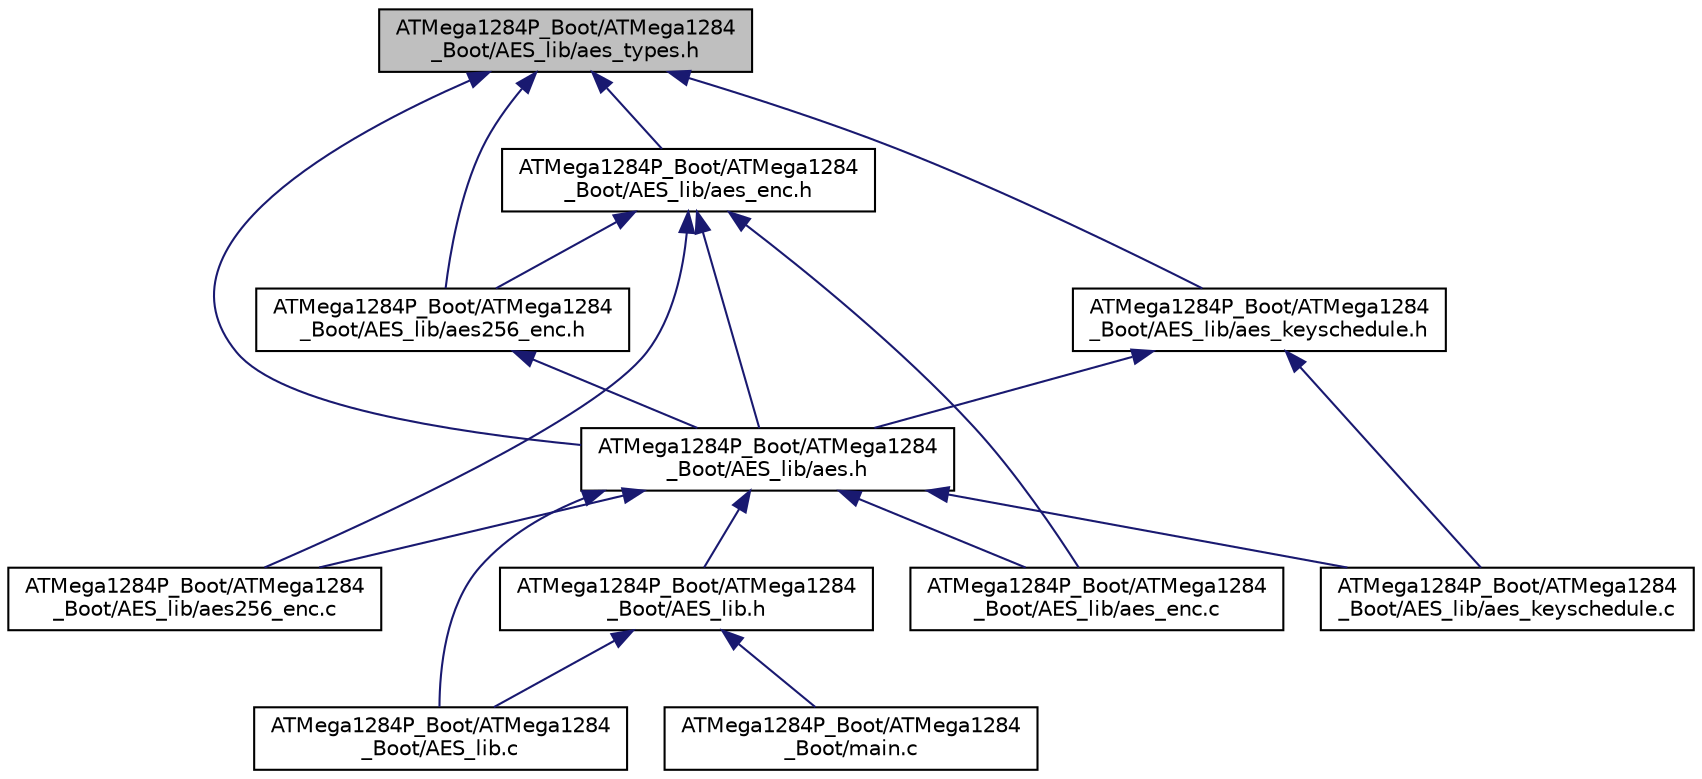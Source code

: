 digraph "ATMega1284P_Boot/ATMega1284_Boot/AES_lib/aes_types.h"
{
  edge [fontname="Helvetica",fontsize="10",labelfontname="Helvetica",labelfontsize="10"];
  node [fontname="Helvetica",fontsize="10",shape=record];
  Node2 [label="ATMega1284P_Boot/ATMega1284\l_Boot/AES_lib/aes_types.h",height=0.2,width=0.4,color="black", fillcolor="grey75", style="filled", fontcolor="black"];
  Node2 -> Node3 [dir="back",color="midnightblue",fontsize="10",style="solid",fontname="Helvetica"];
  Node3 [label="ATMega1284P_Boot/ATMega1284\l_Boot/AES_lib/aes.h",height=0.2,width=0.4,color="black", fillcolor="white", style="filled",URL="$_a_t_mega1284_p___boot_2_a_t_mega1284___boot_2_a_e_s__lib_2aes_8h.html"];
  Node3 -> Node4 [dir="back",color="midnightblue",fontsize="10",style="solid",fontname="Helvetica"];
  Node4 [label="ATMega1284P_Boot/ATMega1284\l_Boot/AES_lib/aes256_enc.c",height=0.2,width=0.4,color="black", fillcolor="white", style="filled",URL="$_a_t_mega1284_p___boot_2_a_t_mega1284___boot_2_a_e_s__lib_2aes256__enc_8c.html"];
  Node3 -> Node5 [dir="back",color="midnightblue",fontsize="10",style="solid",fontname="Helvetica"];
  Node5 [label="ATMega1284P_Boot/ATMega1284\l_Boot/AES_lib/aes_enc.c",height=0.2,width=0.4,color="black", fillcolor="white", style="filled",URL="$_a_t_mega1284_p___boot_2_a_t_mega1284___boot_2_a_e_s__lib_2aes__enc_8c.html"];
  Node3 -> Node6 [dir="back",color="midnightblue",fontsize="10",style="solid",fontname="Helvetica"];
  Node6 [label="ATMega1284P_Boot/ATMega1284\l_Boot/AES_lib/aes_keyschedule.c",height=0.2,width=0.4,color="black", fillcolor="white", style="filled",URL="$_a_t_mega1284_p___boot_2_a_t_mega1284___boot_2_a_e_s__lib_2aes__keyschedule_8c.html"];
  Node3 -> Node7 [dir="back",color="midnightblue",fontsize="10",style="solid",fontname="Helvetica"];
  Node7 [label="ATMega1284P_Boot/ATMega1284\l_Boot/AES_lib.h",height=0.2,width=0.4,color="black", fillcolor="white", style="filled",URL="$_a_t_mega1284_p___boot_2_a_t_mega1284___boot_2_a_e_s__lib_8h.html"];
  Node7 -> Node8 [dir="back",color="midnightblue",fontsize="10",style="solid",fontname="Helvetica"];
  Node8 [label="ATMega1284P_Boot/ATMega1284\l_Boot/AES_lib.c",height=0.2,width=0.4,color="black", fillcolor="white", style="filled",URL="$_a_t_mega1284_p___boot_2_a_t_mega1284___boot_2_a_e_s__lib_8c.html"];
  Node7 -> Node9 [dir="back",color="midnightblue",fontsize="10",style="solid",fontname="Helvetica"];
  Node9 [label="ATMega1284P_Boot/ATMega1284\l_Boot/main.c",height=0.2,width=0.4,color="black", fillcolor="white", style="filled",URL="$_a_t_mega1284_p___boot_2_a_t_mega1284___boot_2main_8c.html"];
  Node3 -> Node8 [dir="back",color="midnightblue",fontsize="10",style="solid",fontname="Helvetica"];
  Node2 -> Node10 [dir="back",color="midnightblue",fontsize="10",style="solid",fontname="Helvetica"];
  Node10 [label="ATMega1284P_Boot/ATMega1284\l_Boot/AES_lib/aes256_enc.h",height=0.2,width=0.4,color="black", fillcolor="white", style="filled",URL="$_a_t_mega1284_p___boot_2_a_t_mega1284___boot_2_a_e_s__lib_2aes256__enc_8h.html"];
  Node10 -> Node3 [dir="back",color="midnightblue",fontsize="10",style="solid",fontname="Helvetica"];
  Node2 -> Node11 [dir="back",color="midnightblue",fontsize="10",style="solid",fontname="Helvetica"];
  Node11 [label="ATMega1284P_Boot/ATMega1284\l_Boot/AES_lib/aes_enc.h",height=0.2,width=0.4,color="black", fillcolor="white", style="filled",URL="$_a_t_mega1284_p___boot_2_a_t_mega1284___boot_2_a_e_s__lib_2aes__enc_8h.html"];
  Node11 -> Node10 [dir="back",color="midnightblue",fontsize="10",style="solid",fontname="Helvetica"];
  Node11 -> Node3 [dir="back",color="midnightblue",fontsize="10",style="solid",fontname="Helvetica"];
  Node11 -> Node4 [dir="back",color="midnightblue",fontsize="10",style="solid",fontname="Helvetica"];
  Node11 -> Node5 [dir="back",color="midnightblue",fontsize="10",style="solid",fontname="Helvetica"];
  Node2 -> Node12 [dir="back",color="midnightblue",fontsize="10",style="solid",fontname="Helvetica"];
  Node12 [label="ATMega1284P_Boot/ATMega1284\l_Boot/AES_lib/aes_keyschedule.h",height=0.2,width=0.4,color="black", fillcolor="white", style="filled",URL="$_a_t_mega1284_p___boot_2_a_t_mega1284___boot_2_a_e_s__lib_2aes__keyschedule_8h.html"];
  Node12 -> Node3 [dir="back",color="midnightblue",fontsize="10",style="solid",fontname="Helvetica"];
  Node12 -> Node6 [dir="back",color="midnightblue",fontsize="10",style="solid",fontname="Helvetica"];
}
